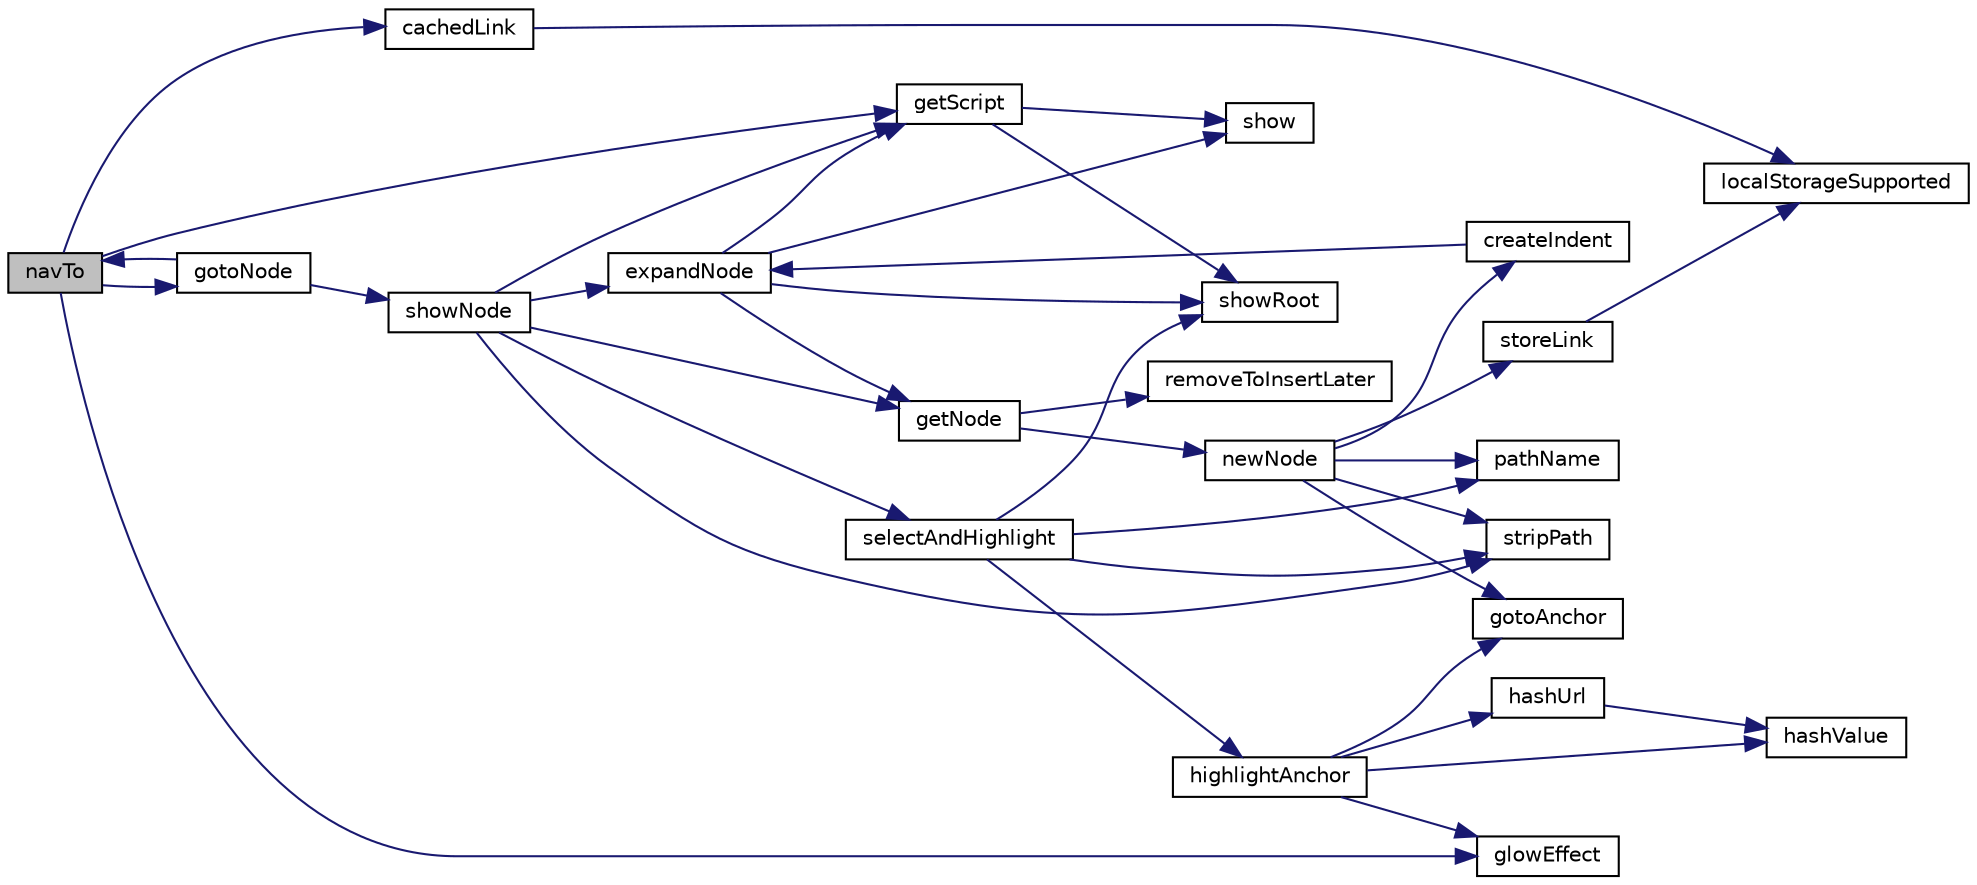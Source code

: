 digraph "navTo"
{
 // INTERACTIVE_SVG=YES
  edge [fontname="Helvetica",fontsize="10",labelfontname="Helvetica",labelfontsize="10"];
  node [fontname="Helvetica",fontsize="10",shape=record];
  rankdir="LR";
  Node1 [label="navTo",height=0.2,width=0.4,color="black", fillcolor="grey75", style="filled", fontcolor="black"];
  Node1 -> Node2 [color="midnightblue",fontsize="10",style="solid",fontname="Helvetica"];
  Node2 [label="cachedLink",height=0.2,width=0.4,color="black", fillcolor="white", style="filled",URL="$navtree_8js.html#aaa2d293f55e5fe3620af4f9a2836e428"];
  Node2 -> Node3 [color="midnightblue",fontsize="10",style="solid",fontname="Helvetica"];
  Node3 [label="localStorageSupported",height=0.2,width=0.4,color="black", fillcolor="white", style="filled",URL="$navtree_8js.html#ac49af616f532f2364be9f58280469d33"];
  Node1 -> Node4 [color="midnightblue",fontsize="10",style="solid",fontname="Helvetica"];
  Node4 [label="getScript",height=0.2,width=0.4,color="black", fillcolor="white", style="filled",URL="$navtree_8js.html#a32f4aac18d03aee747b55dea195731ac"];
  Node4 -> Node5 [color="midnightblue",fontsize="10",style="solid",fontname="Helvetica"];
  Node5 [label="show",height=0.2,width=0.4,color="black", fillcolor="white", style="filled",URL="$svgpan_8js.html#aa8d9f2083cafa2af98efafed94901079",tooltip="Show the graph in the middle of the view, scaled to fit. "];
  Node4 -> Node6 [color="midnightblue",fontsize="10",style="solid",fontname="Helvetica"];
  Node6 [label="showRoot",height=0.2,width=0.4,color="black", fillcolor="white", style="filled",URL="$navtree_8js.html#af98a8e3534da945399ea20870c0f3e92"];
  Node1 -> Node7 [color="midnightblue",fontsize="10",style="solid",fontname="Helvetica"];
  Node7 [label="glowEffect",height=0.2,width=0.4,color="black", fillcolor="white", style="filled",URL="$navtree_8js.html#a23b68d2deb28f9c2678f546e2d60e5ee"];
  Node1 -> Node8 [color="midnightblue",fontsize="10",style="solid",fontname="Helvetica"];
  Node8 [label="gotoNode",height=0.2,width=0.4,color="black", fillcolor="white", style="filled",URL="$navtree_8js.html#a0e6a2d65190a43246d668bba554243e5"];
  Node8 -> Node1 [color="midnightblue",fontsize="10",style="solid",fontname="Helvetica"];
  Node8 -> Node9 [color="midnightblue",fontsize="10",style="solid",fontname="Helvetica"];
  Node9 [label="showNode",height=0.2,width=0.4,color="black", fillcolor="white", style="filled",URL="$navtree_8js.html#a0238ad48be94f9f5fd305ea40b8f64ab"];
  Node9 -> Node10 [color="midnightblue",fontsize="10",style="solid",fontname="Helvetica"];
  Node10 [label="expandNode",height=0.2,width=0.4,color="black", fillcolor="white", style="filled",URL="$navtree_8js.html#a4eb1f166c9d93b198e1621a4c787a412"];
  Node10 -> Node11 [color="midnightblue",fontsize="10",style="solid",fontname="Helvetica"];
  Node11 [label="getNode",height=0.2,width=0.4,color="black", fillcolor="white", style="filled",URL="$navtree_8js.html#a256aa4fbee866e9227f78e82e9f258bb"];
  Node11 -> Node12 [color="midnightblue",fontsize="10",style="solid",fontname="Helvetica"];
  Node12 [label="newNode",height=0.2,width=0.4,color="black", fillcolor="white", style="filled",URL="$navtree_8js.html#aa2418b16159e9502e990f97ea6ec26c8"];
  Node12 -> Node13 [color="midnightblue",fontsize="10",style="solid",fontname="Helvetica"];
  Node13 [label="createIndent",height=0.2,width=0.4,color="black", fillcolor="white", style="filled",URL="$navtree_8js.html#a4d8f406d49520a0cede2e48347a3d7aa"];
  Node13 -> Node10 [color="midnightblue",fontsize="10",style="solid",fontname="Helvetica"];
  Node12 -> Node14 [color="midnightblue",fontsize="10",style="solid",fontname="Helvetica"];
  Node14 [label="gotoAnchor",height=0.2,width=0.4,color="black", fillcolor="white", style="filled",URL="$navtree_8js.html#aee1fc3771eeb15da54962a03da1f3c11"];
  Node12 -> Node15 [color="midnightblue",fontsize="10",style="solid",fontname="Helvetica"];
  Node15 [label="pathName",height=0.2,width=0.4,color="black", fillcolor="white", style="filled",URL="$navtree_8js.html#a364b3f4132309fa9aae78585cf2cb772"];
  Node12 -> Node16 [color="midnightblue",fontsize="10",style="solid",fontname="Helvetica"];
  Node16 [label="storeLink",height=0.2,width=0.4,color="black", fillcolor="white", style="filled",URL="$navtree_8js.html#ade730323aadb971c053136b7758c9dce"];
  Node16 -> Node3 [color="midnightblue",fontsize="10",style="solid",fontname="Helvetica"];
  Node12 -> Node17 [color="midnightblue",fontsize="10",style="solid",fontname="Helvetica"];
  Node17 [label="stripPath",height=0.2,width=0.4,color="black", fillcolor="white", style="filled",URL="$navtree_8js.html#a9336c21407bb7ced644331eb7a2a6e35"];
  Node11 -> Node18 [color="midnightblue",fontsize="10",style="solid",fontname="Helvetica"];
  Node18 [label="removeToInsertLater",height=0.2,width=0.4,color="black", fillcolor="white", style="filled",URL="$navtree_8js.html#aa78016020f40c28356aefd325cd4df74"];
  Node10 -> Node4 [color="midnightblue",fontsize="10",style="solid",fontname="Helvetica"];
  Node10 -> Node5 [color="midnightblue",fontsize="10",style="solid",fontname="Helvetica"];
  Node10 -> Node6 [color="midnightblue",fontsize="10",style="solid",fontname="Helvetica"];
  Node9 -> Node11 [color="midnightblue",fontsize="10",style="solid",fontname="Helvetica"];
  Node9 -> Node4 [color="midnightblue",fontsize="10",style="solid",fontname="Helvetica"];
  Node9 -> Node19 [color="midnightblue",fontsize="10",style="solid",fontname="Helvetica"];
  Node19 [label="selectAndHighlight",height=0.2,width=0.4,color="black", fillcolor="white", style="filled",URL="$navtree_8js.html#a0dbf0d5f6126afd88420745f7d3c202d"];
  Node19 -> Node20 [color="midnightblue",fontsize="10",style="solid",fontname="Helvetica"];
  Node20 [label="highlightAnchor",height=0.2,width=0.4,color="black", fillcolor="white", style="filled",URL="$navtree_8js.html#a524fa9bfd80c70bf3a84696b2077eadb"];
  Node20 -> Node7 [color="midnightblue",fontsize="10",style="solid",fontname="Helvetica"];
  Node20 -> Node14 [color="midnightblue",fontsize="10",style="solid",fontname="Helvetica"];
  Node20 -> Node21 [color="midnightblue",fontsize="10",style="solid",fontname="Helvetica"];
  Node21 [label="hashUrl",height=0.2,width=0.4,color="black", fillcolor="white", style="filled",URL="$navtree_8js.html#a20695277530a1a04eef8d289177a5e40"];
  Node21 -> Node22 [color="midnightblue",fontsize="10",style="solid",fontname="Helvetica"];
  Node22 [label="hashValue",height=0.2,width=0.4,color="black", fillcolor="white", style="filled",URL="$navtree_8js.html#aaeb20639619e1371c030d36a7109b27b"];
  Node20 -> Node22 [color="midnightblue",fontsize="10",style="solid",fontname="Helvetica"];
  Node19 -> Node15 [color="midnightblue",fontsize="10",style="solid",fontname="Helvetica"];
  Node19 -> Node6 [color="midnightblue",fontsize="10",style="solid",fontname="Helvetica"];
  Node19 -> Node17 [color="midnightblue",fontsize="10",style="solid",fontname="Helvetica"];
  Node9 -> Node17 [color="midnightblue",fontsize="10",style="solid",fontname="Helvetica"];
}
